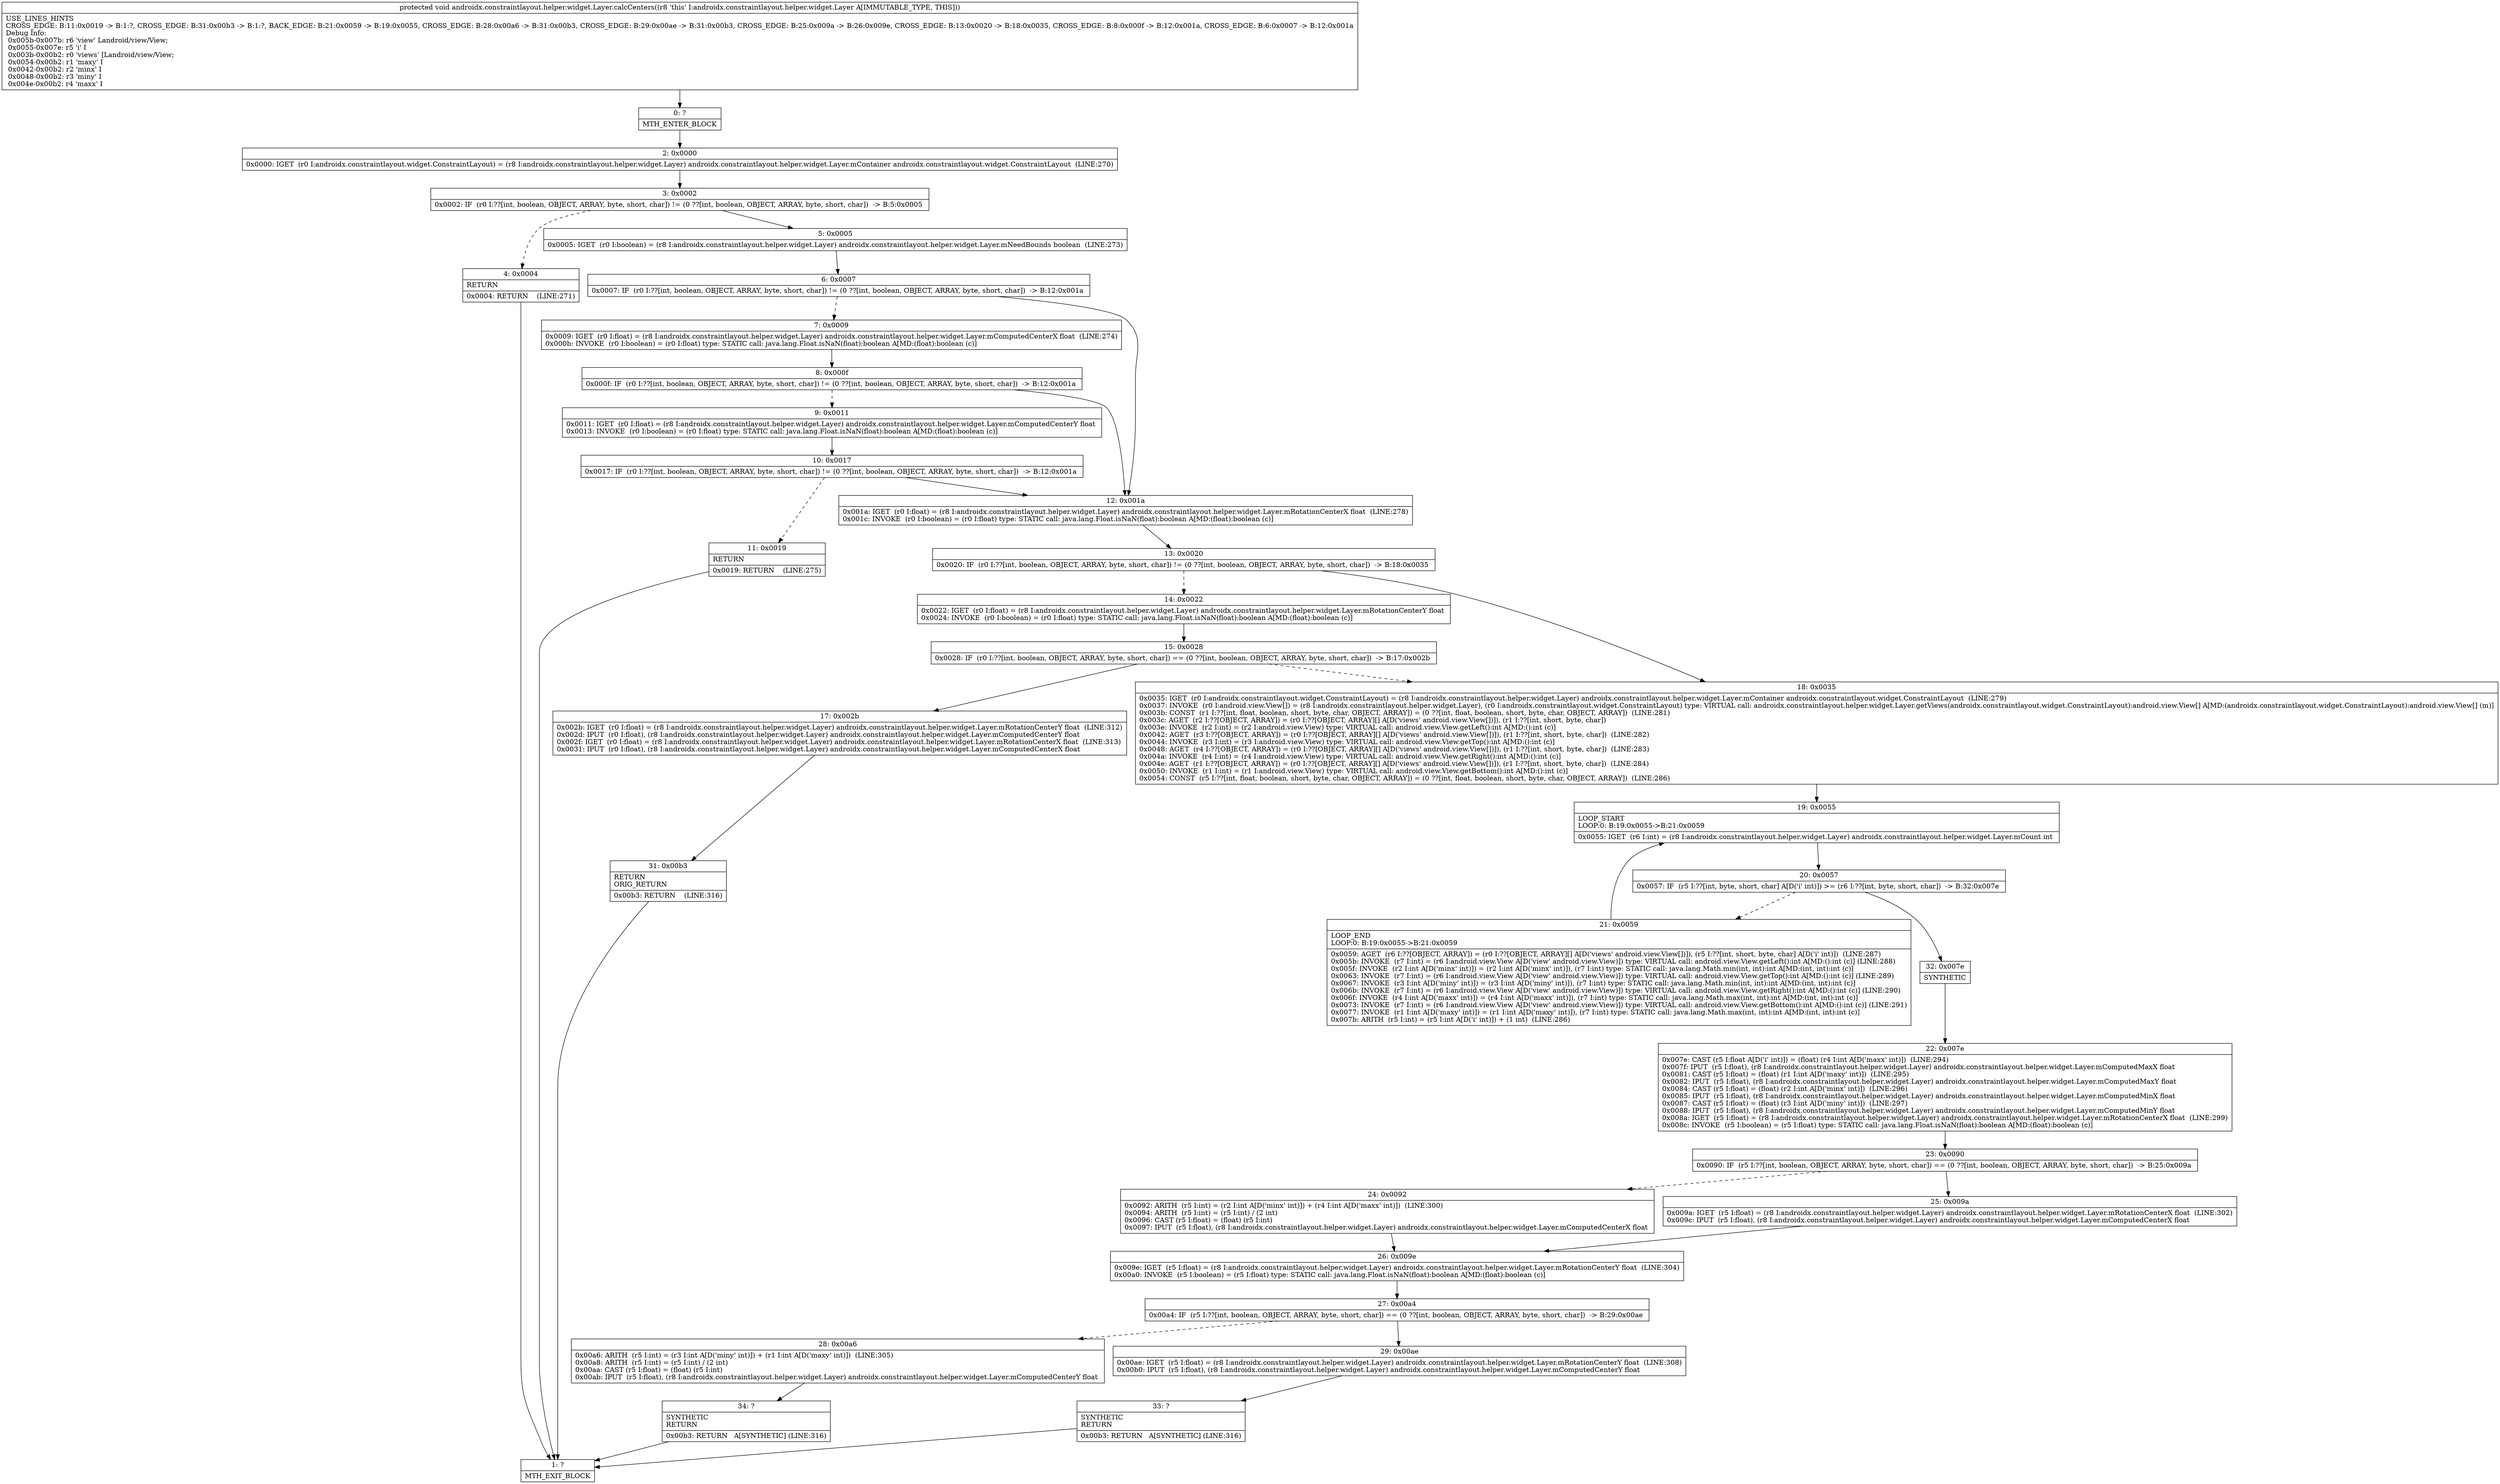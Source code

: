 digraph "CFG forandroidx.constraintlayout.helper.widget.Layer.calcCenters()V" {
Node_0 [shape=record,label="{0\:\ ?|MTH_ENTER_BLOCK\l}"];
Node_2 [shape=record,label="{2\:\ 0x0000|0x0000: IGET  (r0 I:androidx.constraintlayout.widget.ConstraintLayout) = (r8 I:androidx.constraintlayout.helper.widget.Layer) androidx.constraintlayout.helper.widget.Layer.mContainer androidx.constraintlayout.widget.ConstraintLayout  (LINE:270)\l}"];
Node_3 [shape=record,label="{3\:\ 0x0002|0x0002: IF  (r0 I:??[int, boolean, OBJECT, ARRAY, byte, short, char]) != (0 ??[int, boolean, OBJECT, ARRAY, byte, short, char])  \-\> B:5:0x0005 \l}"];
Node_4 [shape=record,label="{4\:\ 0x0004|RETURN\l|0x0004: RETURN    (LINE:271)\l}"];
Node_1 [shape=record,label="{1\:\ ?|MTH_EXIT_BLOCK\l}"];
Node_5 [shape=record,label="{5\:\ 0x0005|0x0005: IGET  (r0 I:boolean) = (r8 I:androidx.constraintlayout.helper.widget.Layer) androidx.constraintlayout.helper.widget.Layer.mNeedBounds boolean  (LINE:273)\l}"];
Node_6 [shape=record,label="{6\:\ 0x0007|0x0007: IF  (r0 I:??[int, boolean, OBJECT, ARRAY, byte, short, char]) != (0 ??[int, boolean, OBJECT, ARRAY, byte, short, char])  \-\> B:12:0x001a \l}"];
Node_7 [shape=record,label="{7\:\ 0x0009|0x0009: IGET  (r0 I:float) = (r8 I:androidx.constraintlayout.helper.widget.Layer) androidx.constraintlayout.helper.widget.Layer.mComputedCenterX float  (LINE:274)\l0x000b: INVOKE  (r0 I:boolean) = (r0 I:float) type: STATIC call: java.lang.Float.isNaN(float):boolean A[MD:(float):boolean (c)]\l}"];
Node_8 [shape=record,label="{8\:\ 0x000f|0x000f: IF  (r0 I:??[int, boolean, OBJECT, ARRAY, byte, short, char]) != (0 ??[int, boolean, OBJECT, ARRAY, byte, short, char])  \-\> B:12:0x001a \l}"];
Node_9 [shape=record,label="{9\:\ 0x0011|0x0011: IGET  (r0 I:float) = (r8 I:androidx.constraintlayout.helper.widget.Layer) androidx.constraintlayout.helper.widget.Layer.mComputedCenterY float \l0x0013: INVOKE  (r0 I:boolean) = (r0 I:float) type: STATIC call: java.lang.Float.isNaN(float):boolean A[MD:(float):boolean (c)]\l}"];
Node_10 [shape=record,label="{10\:\ 0x0017|0x0017: IF  (r0 I:??[int, boolean, OBJECT, ARRAY, byte, short, char]) != (0 ??[int, boolean, OBJECT, ARRAY, byte, short, char])  \-\> B:12:0x001a \l}"];
Node_11 [shape=record,label="{11\:\ 0x0019|RETURN\l|0x0019: RETURN    (LINE:275)\l}"];
Node_12 [shape=record,label="{12\:\ 0x001a|0x001a: IGET  (r0 I:float) = (r8 I:androidx.constraintlayout.helper.widget.Layer) androidx.constraintlayout.helper.widget.Layer.mRotationCenterX float  (LINE:278)\l0x001c: INVOKE  (r0 I:boolean) = (r0 I:float) type: STATIC call: java.lang.Float.isNaN(float):boolean A[MD:(float):boolean (c)]\l}"];
Node_13 [shape=record,label="{13\:\ 0x0020|0x0020: IF  (r0 I:??[int, boolean, OBJECT, ARRAY, byte, short, char]) != (0 ??[int, boolean, OBJECT, ARRAY, byte, short, char])  \-\> B:18:0x0035 \l}"];
Node_14 [shape=record,label="{14\:\ 0x0022|0x0022: IGET  (r0 I:float) = (r8 I:androidx.constraintlayout.helper.widget.Layer) androidx.constraintlayout.helper.widget.Layer.mRotationCenterY float \l0x0024: INVOKE  (r0 I:boolean) = (r0 I:float) type: STATIC call: java.lang.Float.isNaN(float):boolean A[MD:(float):boolean (c)]\l}"];
Node_15 [shape=record,label="{15\:\ 0x0028|0x0028: IF  (r0 I:??[int, boolean, OBJECT, ARRAY, byte, short, char]) == (0 ??[int, boolean, OBJECT, ARRAY, byte, short, char])  \-\> B:17:0x002b \l}"];
Node_17 [shape=record,label="{17\:\ 0x002b|0x002b: IGET  (r0 I:float) = (r8 I:androidx.constraintlayout.helper.widget.Layer) androidx.constraintlayout.helper.widget.Layer.mRotationCenterY float  (LINE:312)\l0x002d: IPUT  (r0 I:float), (r8 I:androidx.constraintlayout.helper.widget.Layer) androidx.constraintlayout.helper.widget.Layer.mComputedCenterY float \l0x002f: IGET  (r0 I:float) = (r8 I:androidx.constraintlayout.helper.widget.Layer) androidx.constraintlayout.helper.widget.Layer.mRotationCenterX float  (LINE:313)\l0x0031: IPUT  (r0 I:float), (r8 I:androidx.constraintlayout.helper.widget.Layer) androidx.constraintlayout.helper.widget.Layer.mComputedCenterX float \l}"];
Node_31 [shape=record,label="{31\:\ 0x00b3|RETURN\lORIG_RETURN\l|0x00b3: RETURN    (LINE:316)\l}"];
Node_18 [shape=record,label="{18\:\ 0x0035|0x0035: IGET  (r0 I:androidx.constraintlayout.widget.ConstraintLayout) = (r8 I:androidx.constraintlayout.helper.widget.Layer) androidx.constraintlayout.helper.widget.Layer.mContainer androidx.constraintlayout.widget.ConstraintLayout  (LINE:279)\l0x0037: INVOKE  (r0 I:android.view.View[]) = (r8 I:androidx.constraintlayout.helper.widget.Layer), (r0 I:androidx.constraintlayout.widget.ConstraintLayout) type: VIRTUAL call: androidx.constraintlayout.helper.widget.Layer.getViews(androidx.constraintlayout.widget.ConstraintLayout):android.view.View[] A[MD:(androidx.constraintlayout.widget.ConstraintLayout):android.view.View[] (m)]\l0x003b: CONST  (r1 I:??[int, float, boolean, short, byte, char, OBJECT, ARRAY]) = (0 ??[int, float, boolean, short, byte, char, OBJECT, ARRAY])  (LINE:281)\l0x003c: AGET  (r2 I:??[OBJECT, ARRAY]) = (r0 I:??[OBJECT, ARRAY][] A[D('views' android.view.View[])]), (r1 I:??[int, short, byte, char]) \l0x003e: INVOKE  (r2 I:int) = (r2 I:android.view.View) type: VIRTUAL call: android.view.View.getLeft():int A[MD:():int (c)]\l0x0042: AGET  (r3 I:??[OBJECT, ARRAY]) = (r0 I:??[OBJECT, ARRAY][] A[D('views' android.view.View[])]), (r1 I:??[int, short, byte, char])  (LINE:282)\l0x0044: INVOKE  (r3 I:int) = (r3 I:android.view.View) type: VIRTUAL call: android.view.View.getTop():int A[MD:():int (c)]\l0x0048: AGET  (r4 I:??[OBJECT, ARRAY]) = (r0 I:??[OBJECT, ARRAY][] A[D('views' android.view.View[])]), (r1 I:??[int, short, byte, char])  (LINE:283)\l0x004a: INVOKE  (r4 I:int) = (r4 I:android.view.View) type: VIRTUAL call: android.view.View.getRight():int A[MD:():int (c)]\l0x004e: AGET  (r1 I:??[OBJECT, ARRAY]) = (r0 I:??[OBJECT, ARRAY][] A[D('views' android.view.View[])]), (r1 I:??[int, short, byte, char])  (LINE:284)\l0x0050: INVOKE  (r1 I:int) = (r1 I:android.view.View) type: VIRTUAL call: android.view.View.getBottom():int A[MD:():int (c)]\l0x0054: CONST  (r5 I:??[int, float, boolean, short, byte, char, OBJECT, ARRAY]) = (0 ??[int, float, boolean, short, byte, char, OBJECT, ARRAY])  (LINE:286)\l}"];
Node_19 [shape=record,label="{19\:\ 0x0055|LOOP_START\lLOOP:0: B:19:0x0055\-\>B:21:0x0059\l|0x0055: IGET  (r6 I:int) = (r8 I:androidx.constraintlayout.helper.widget.Layer) androidx.constraintlayout.helper.widget.Layer.mCount int \l}"];
Node_20 [shape=record,label="{20\:\ 0x0057|0x0057: IF  (r5 I:??[int, byte, short, char] A[D('i' int)]) \>= (r6 I:??[int, byte, short, char])  \-\> B:32:0x007e \l}"];
Node_21 [shape=record,label="{21\:\ 0x0059|LOOP_END\lLOOP:0: B:19:0x0055\-\>B:21:0x0059\l|0x0059: AGET  (r6 I:??[OBJECT, ARRAY]) = (r0 I:??[OBJECT, ARRAY][] A[D('views' android.view.View[])]), (r5 I:??[int, short, byte, char] A[D('i' int)])  (LINE:287)\l0x005b: INVOKE  (r7 I:int) = (r6 I:android.view.View A[D('view' android.view.View)]) type: VIRTUAL call: android.view.View.getLeft():int A[MD:():int (c)] (LINE:288)\l0x005f: INVOKE  (r2 I:int A[D('minx' int)]) = (r2 I:int A[D('minx' int)]), (r7 I:int) type: STATIC call: java.lang.Math.min(int, int):int A[MD:(int, int):int (c)]\l0x0063: INVOKE  (r7 I:int) = (r6 I:android.view.View A[D('view' android.view.View)]) type: VIRTUAL call: android.view.View.getTop():int A[MD:():int (c)] (LINE:289)\l0x0067: INVOKE  (r3 I:int A[D('miny' int)]) = (r3 I:int A[D('miny' int)]), (r7 I:int) type: STATIC call: java.lang.Math.min(int, int):int A[MD:(int, int):int (c)]\l0x006b: INVOKE  (r7 I:int) = (r6 I:android.view.View A[D('view' android.view.View)]) type: VIRTUAL call: android.view.View.getRight():int A[MD:():int (c)] (LINE:290)\l0x006f: INVOKE  (r4 I:int A[D('maxx' int)]) = (r4 I:int A[D('maxx' int)]), (r7 I:int) type: STATIC call: java.lang.Math.max(int, int):int A[MD:(int, int):int (c)]\l0x0073: INVOKE  (r7 I:int) = (r6 I:android.view.View A[D('view' android.view.View)]) type: VIRTUAL call: android.view.View.getBottom():int A[MD:():int (c)] (LINE:291)\l0x0077: INVOKE  (r1 I:int A[D('maxy' int)]) = (r1 I:int A[D('maxy' int)]), (r7 I:int) type: STATIC call: java.lang.Math.max(int, int):int A[MD:(int, int):int (c)]\l0x007b: ARITH  (r5 I:int) = (r5 I:int A[D('i' int)]) + (1 int)  (LINE:286)\l}"];
Node_32 [shape=record,label="{32\:\ 0x007e|SYNTHETIC\l}"];
Node_22 [shape=record,label="{22\:\ 0x007e|0x007e: CAST (r5 I:float A[D('i' int)]) = (float) (r4 I:int A[D('maxx' int)])  (LINE:294)\l0x007f: IPUT  (r5 I:float), (r8 I:androidx.constraintlayout.helper.widget.Layer) androidx.constraintlayout.helper.widget.Layer.mComputedMaxX float \l0x0081: CAST (r5 I:float) = (float) (r1 I:int A[D('maxy' int)])  (LINE:295)\l0x0082: IPUT  (r5 I:float), (r8 I:androidx.constraintlayout.helper.widget.Layer) androidx.constraintlayout.helper.widget.Layer.mComputedMaxY float \l0x0084: CAST (r5 I:float) = (float) (r2 I:int A[D('minx' int)])  (LINE:296)\l0x0085: IPUT  (r5 I:float), (r8 I:androidx.constraintlayout.helper.widget.Layer) androidx.constraintlayout.helper.widget.Layer.mComputedMinX float \l0x0087: CAST (r5 I:float) = (float) (r3 I:int A[D('miny' int)])  (LINE:297)\l0x0088: IPUT  (r5 I:float), (r8 I:androidx.constraintlayout.helper.widget.Layer) androidx.constraintlayout.helper.widget.Layer.mComputedMinY float \l0x008a: IGET  (r5 I:float) = (r8 I:androidx.constraintlayout.helper.widget.Layer) androidx.constraintlayout.helper.widget.Layer.mRotationCenterX float  (LINE:299)\l0x008c: INVOKE  (r5 I:boolean) = (r5 I:float) type: STATIC call: java.lang.Float.isNaN(float):boolean A[MD:(float):boolean (c)]\l}"];
Node_23 [shape=record,label="{23\:\ 0x0090|0x0090: IF  (r5 I:??[int, boolean, OBJECT, ARRAY, byte, short, char]) == (0 ??[int, boolean, OBJECT, ARRAY, byte, short, char])  \-\> B:25:0x009a \l}"];
Node_24 [shape=record,label="{24\:\ 0x0092|0x0092: ARITH  (r5 I:int) = (r2 I:int A[D('minx' int)]) + (r4 I:int A[D('maxx' int)])  (LINE:300)\l0x0094: ARITH  (r5 I:int) = (r5 I:int) \/ (2 int) \l0x0096: CAST (r5 I:float) = (float) (r5 I:int) \l0x0097: IPUT  (r5 I:float), (r8 I:androidx.constraintlayout.helper.widget.Layer) androidx.constraintlayout.helper.widget.Layer.mComputedCenterX float \l}"];
Node_26 [shape=record,label="{26\:\ 0x009e|0x009e: IGET  (r5 I:float) = (r8 I:androidx.constraintlayout.helper.widget.Layer) androidx.constraintlayout.helper.widget.Layer.mRotationCenterY float  (LINE:304)\l0x00a0: INVOKE  (r5 I:boolean) = (r5 I:float) type: STATIC call: java.lang.Float.isNaN(float):boolean A[MD:(float):boolean (c)]\l}"];
Node_27 [shape=record,label="{27\:\ 0x00a4|0x00a4: IF  (r5 I:??[int, boolean, OBJECT, ARRAY, byte, short, char]) == (0 ??[int, boolean, OBJECT, ARRAY, byte, short, char])  \-\> B:29:0x00ae \l}"];
Node_28 [shape=record,label="{28\:\ 0x00a6|0x00a6: ARITH  (r5 I:int) = (r3 I:int A[D('miny' int)]) + (r1 I:int A[D('maxy' int)])  (LINE:305)\l0x00a8: ARITH  (r5 I:int) = (r5 I:int) \/ (2 int) \l0x00aa: CAST (r5 I:float) = (float) (r5 I:int) \l0x00ab: IPUT  (r5 I:float), (r8 I:androidx.constraintlayout.helper.widget.Layer) androidx.constraintlayout.helper.widget.Layer.mComputedCenterY float \l}"];
Node_34 [shape=record,label="{34\:\ ?|SYNTHETIC\lRETURN\l|0x00b3: RETURN   A[SYNTHETIC] (LINE:316)\l}"];
Node_29 [shape=record,label="{29\:\ 0x00ae|0x00ae: IGET  (r5 I:float) = (r8 I:androidx.constraintlayout.helper.widget.Layer) androidx.constraintlayout.helper.widget.Layer.mRotationCenterY float  (LINE:308)\l0x00b0: IPUT  (r5 I:float), (r8 I:androidx.constraintlayout.helper.widget.Layer) androidx.constraintlayout.helper.widget.Layer.mComputedCenterY float \l}"];
Node_33 [shape=record,label="{33\:\ ?|SYNTHETIC\lRETURN\l|0x00b3: RETURN   A[SYNTHETIC] (LINE:316)\l}"];
Node_25 [shape=record,label="{25\:\ 0x009a|0x009a: IGET  (r5 I:float) = (r8 I:androidx.constraintlayout.helper.widget.Layer) androidx.constraintlayout.helper.widget.Layer.mRotationCenterX float  (LINE:302)\l0x009c: IPUT  (r5 I:float), (r8 I:androidx.constraintlayout.helper.widget.Layer) androidx.constraintlayout.helper.widget.Layer.mComputedCenterX float \l}"];
MethodNode[shape=record,label="{protected void androidx.constraintlayout.helper.widget.Layer.calcCenters((r8 'this' I:androidx.constraintlayout.helper.widget.Layer A[IMMUTABLE_TYPE, THIS]))  | USE_LINES_HINTS\lCROSS_EDGE: B:11:0x0019 \-\> B:1:?, CROSS_EDGE: B:31:0x00b3 \-\> B:1:?, BACK_EDGE: B:21:0x0059 \-\> B:19:0x0055, CROSS_EDGE: B:28:0x00a6 \-\> B:31:0x00b3, CROSS_EDGE: B:29:0x00ae \-\> B:31:0x00b3, CROSS_EDGE: B:25:0x009a \-\> B:26:0x009e, CROSS_EDGE: B:13:0x0020 \-\> B:18:0x0035, CROSS_EDGE: B:8:0x000f \-\> B:12:0x001a, CROSS_EDGE: B:6:0x0007 \-\> B:12:0x001a\lDebug Info:\l  0x005b\-0x007b: r6 'view' Landroid\/view\/View;\l  0x0055\-0x007e: r5 'i' I\l  0x003b\-0x00b2: r0 'views' [Landroid\/view\/View;\l  0x0054\-0x00b2: r1 'maxy' I\l  0x0042\-0x00b2: r2 'minx' I\l  0x0048\-0x00b2: r3 'miny' I\l  0x004e\-0x00b2: r4 'maxx' I\l}"];
MethodNode -> Node_0;Node_0 -> Node_2;
Node_2 -> Node_3;
Node_3 -> Node_4[style=dashed];
Node_3 -> Node_5;
Node_4 -> Node_1;
Node_5 -> Node_6;
Node_6 -> Node_7[style=dashed];
Node_6 -> Node_12;
Node_7 -> Node_8;
Node_8 -> Node_9[style=dashed];
Node_8 -> Node_12;
Node_9 -> Node_10;
Node_10 -> Node_11[style=dashed];
Node_10 -> Node_12;
Node_11 -> Node_1;
Node_12 -> Node_13;
Node_13 -> Node_14[style=dashed];
Node_13 -> Node_18;
Node_14 -> Node_15;
Node_15 -> Node_17;
Node_15 -> Node_18[style=dashed];
Node_17 -> Node_31;
Node_31 -> Node_1;
Node_18 -> Node_19;
Node_19 -> Node_20;
Node_20 -> Node_21[style=dashed];
Node_20 -> Node_32;
Node_21 -> Node_19;
Node_32 -> Node_22;
Node_22 -> Node_23;
Node_23 -> Node_24[style=dashed];
Node_23 -> Node_25;
Node_24 -> Node_26;
Node_26 -> Node_27;
Node_27 -> Node_28[style=dashed];
Node_27 -> Node_29;
Node_28 -> Node_34;
Node_34 -> Node_1;
Node_29 -> Node_33;
Node_33 -> Node_1;
Node_25 -> Node_26;
}

